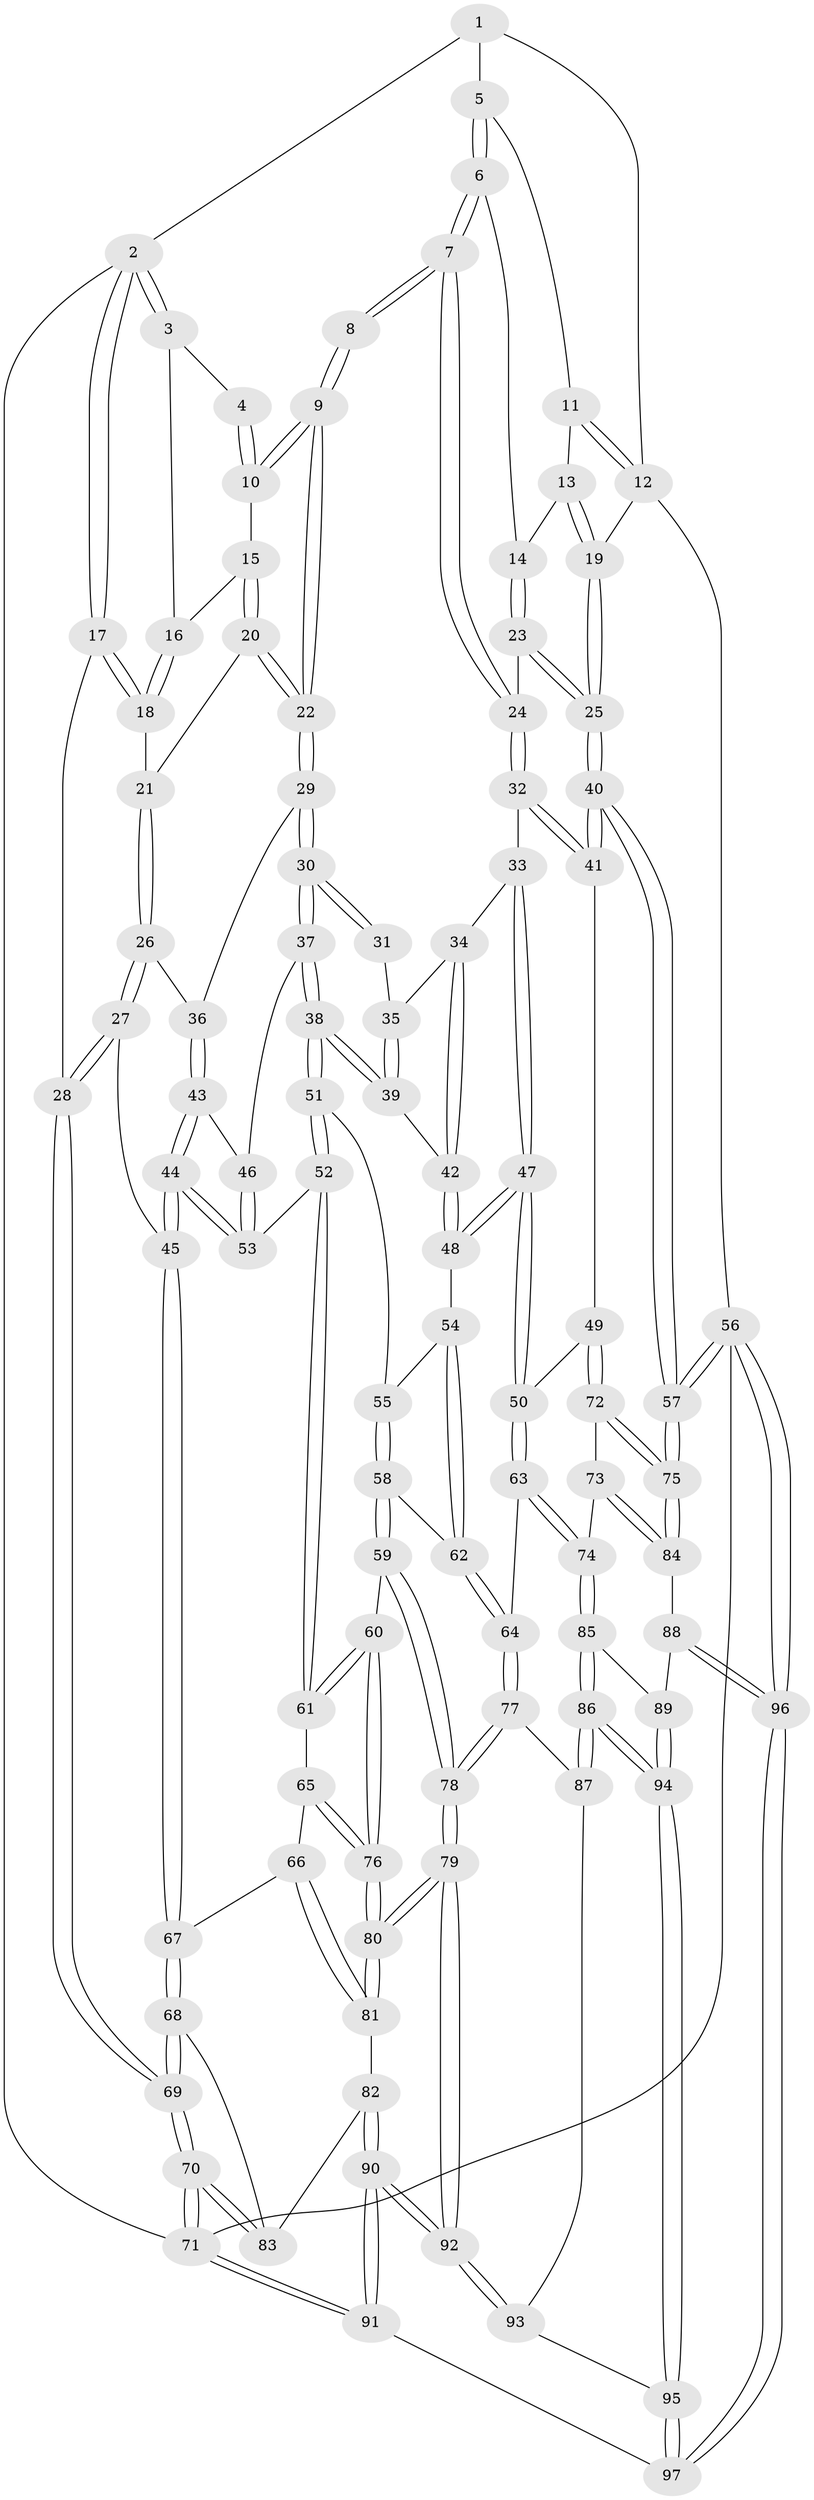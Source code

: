 // Generated by graph-tools (version 1.1) at 2025/51/03/09/25 03:51:06]
// undirected, 97 vertices, 239 edges
graph export_dot {
graph [start="1"]
  node [color=gray90,style=filled];
  1 [pos="+0.7057740269011308+0"];
  2 [pos="+0+0"];
  3 [pos="+0.21078313659860848+0"];
  4 [pos="+0.4434847314042363+0"];
  5 [pos="+0.7158299598287139+0"];
  6 [pos="+0.716762049383797+0"];
  7 [pos="+0.5717414720993571+0.24753583062173673"];
  8 [pos="+0.5684376711905057+0.24745087767820334"];
  9 [pos="+0.5035309134702768+0.185140007771814"];
  10 [pos="+0.4824526116914055+0.15981864888291245"];
  11 [pos="+0.9284119906240212+0.05480905246173561"];
  12 [pos="+1+0"];
  13 [pos="+0.9101302946522988+0.15929584429578053"];
  14 [pos="+0.8368586439304853+0.1855454316364559"];
  15 [pos="+0.2646468246789614+0.1413575263567476"];
  16 [pos="+0.20847506081343753+0"];
  17 [pos="+0+0.26876126146008383"];
  18 [pos="+0.008536619333007884+0.21170259999123234"];
  19 [pos="+1+0.1471138179679434"];
  20 [pos="+0.2465575721139463+0.2629401204870512"];
  21 [pos="+0.06971449789175527+0.23909535802329662"];
  22 [pos="+0.24803120963940925+0.2666491737134721"];
  23 [pos="+0.8165803020334389+0.24331036124956287"];
  24 [pos="+0.6645198460097601+0.3088649480875198"];
  25 [pos="+1+0.5232850678951296"];
  26 [pos="+0.08437881692113688+0.4039562689147604"];
  27 [pos="+0+0.4752764801452684"];
  28 [pos="+0+0.45949968368026894"];
  29 [pos="+0.26132045710361085+0.310092003259011"];
  30 [pos="+0.33775635041700247+0.3591959177235959"];
  31 [pos="+0.5204478121525176+0.2835615774420789"];
  32 [pos="+0.6670436695220529+0.3318146457130006"];
  33 [pos="+0.6604565659619771+0.3688346728616584"];
  34 [pos="+0.548564006919231+0.44349723647209877"];
  35 [pos="+0.5030793675024082+0.4207341440438744"];
  36 [pos="+0.18430476234201623+0.38635674860852076"];
  37 [pos="+0.3658394917514551+0.45919085213143884"];
  38 [pos="+0.40575899861364634+0.4994005634763411"];
  39 [pos="+0.4307430204943452+0.49265130027396586"];
  40 [pos="+1+0.5245425880819431"];
  41 [pos="+0.9612147340463099+0.5462089706564213"];
  42 [pos="+0.5340140927282602+0.5012040654761634"];
  43 [pos="+0.19071369318178139+0.5202224174465037"];
  44 [pos="+0.14579334929281051+0.5998350951932219"];
  45 [pos="+0.14236768212324266+0.6016937804026035"];
  46 [pos="+0.30470810876718923+0.49995523676967596"];
  47 [pos="+0.6734312818084062+0.5772863005120681"];
  48 [pos="+0.6287782321354578+0.5724738019000931"];
  49 [pos="+0.7387154810608939+0.6280586787058955"];
  50 [pos="+0.7208133725079034+0.6246003197395232"];
  51 [pos="+0.4117403848414462+0.5662628164924943"];
  52 [pos="+0.2993345295017118+0.6368221745501933"];
  53 [pos="+0.2673083351363755+0.6178219321136844"];
  54 [pos="+0.48226462093550543+0.6221279599362184"];
  55 [pos="+0.4335740800868064+0.5941727804204442"];
  56 [pos="+1+1"];
  57 [pos="+1+0.9320504900827197"];
  58 [pos="+0.36752685813761504+0.7465879997031138"];
  59 [pos="+0.34248943002366594+0.7550933091183886"];
  60 [pos="+0.3400528469365488+0.7547282676570776"];
  61 [pos="+0.31999252954393836+0.7424659462321915"];
  62 [pos="+0.5037717669808325+0.7547572219653439"];
  63 [pos="+0.59966191769623+0.7557138947298172"];
  64 [pos="+0.5397090856752729+0.7847290585189826"];
  65 [pos="+0.23468569474312886+0.7570794153318099"];
  66 [pos="+0.1451426132961919+0.7502691724246635"];
  67 [pos="+0.12007807128725378+0.7226773003832719"];
  68 [pos="+0+0.7556930760286562"];
  69 [pos="+0+0.7763393670273258"];
  70 [pos="+0+1"];
  71 [pos="+0+1"];
  72 [pos="+0.7442474384750056+0.6467748867172516"];
  73 [pos="+0.7669117287025594+0.799088810999859"];
  74 [pos="+0.7089912879059672+0.8672078494899057"];
  75 [pos="+0.955480379241435+0.8715218358093955"];
  76 [pos="+0.26715932706966694+0.9248504251844013"];
  77 [pos="+0.5295677273691929+0.8479988082927722"];
  78 [pos="+0.4152430045749521+0.9067365752383606"];
  79 [pos="+0.30494510359418175+1"];
  80 [pos="+0.2669069237788248+0.9259822441644562"];
  81 [pos="+0.1483247535554899+0.8166669628887996"];
  82 [pos="+0.11144655303548692+0.882873631161222"];
  83 [pos="+0.08213859818180434+0.8878891130343477"];
  84 [pos="+0.8780599045226325+0.8661484188805049"];
  85 [pos="+0.7079981092388556+0.8742847313913472"];
  86 [pos="+0.6043770183567273+0.9211418183639709"];
  87 [pos="+0.5474762237083372+0.873864326650002"];
  88 [pos="+0.7614846559213972+0.932801566695417"];
  89 [pos="+0.7448463305351996+0.9264885162292251"];
  90 [pos="+0.27196453789379044+1"];
  91 [pos="+0.27002625175489825+1"];
  92 [pos="+0.29615678087899133+1"];
  93 [pos="+0.5160720516004077+0.9659536859093444"];
  94 [pos="+0.6302716429549124+1"];
  95 [pos="+0.6284619078093266+1"];
  96 [pos="+1+1"];
  97 [pos="+0.6282848297589329+1"];
  1 -- 2;
  1 -- 5;
  1 -- 12;
  2 -- 3;
  2 -- 3;
  2 -- 17;
  2 -- 17;
  2 -- 71;
  3 -- 4;
  3 -- 16;
  4 -- 10;
  4 -- 10;
  5 -- 6;
  5 -- 6;
  5 -- 11;
  6 -- 7;
  6 -- 7;
  6 -- 14;
  7 -- 8;
  7 -- 8;
  7 -- 24;
  7 -- 24;
  8 -- 9;
  8 -- 9;
  9 -- 10;
  9 -- 10;
  9 -- 22;
  9 -- 22;
  10 -- 15;
  11 -- 12;
  11 -- 12;
  11 -- 13;
  12 -- 19;
  12 -- 56;
  13 -- 14;
  13 -- 19;
  13 -- 19;
  14 -- 23;
  14 -- 23;
  15 -- 16;
  15 -- 20;
  15 -- 20;
  16 -- 18;
  16 -- 18;
  17 -- 18;
  17 -- 18;
  17 -- 28;
  18 -- 21;
  19 -- 25;
  19 -- 25;
  20 -- 21;
  20 -- 22;
  20 -- 22;
  21 -- 26;
  21 -- 26;
  22 -- 29;
  22 -- 29;
  23 -- 24;
  23 -- 25;
  23 -- 25;
  24 -- 32;
  24 -- 32;
  25 -- 40;
  25 -- 40;
  26 -- 27;
  26 -- 27;
  26 -- 36;
  27 -- 28;
  27 -- 28;
  27 -- 45;
  28 -- 69;
  28 -- 69;
  29 -- 30;
  29 -- 30;
  29 -- 36;
  30 -- 31;
  30 -- 31;
  30 -- 37;
  30 -- 37;
  31 -- 35;
  32 -- 33;
  32 -- 41;
  32 -- 41;
  33 -- 34;
  33 -- 47;
  33 -- 47;
  34 -- 35;
  34 -- 42;
  34 -- 42;
  35 -- 39;
  35 -- 39;
  36 -- 43;
  36 -- 43;
  37 -- 38;
  37 -- 38;
  37 -- 46;
  38 -- 39;
  38 -- 39;
  38 -- 51;
  38 -- 51;
  39 -- 42;
  40 -- 41;
  40 -- 41;
  40 -- 57;
  40 -- 57;
  41 -- 49;
  42 -- 48;
  42 -- 48;
  43 -- 44;
  43 -- 44;
  43 -- 46;
  44 -- 45;
  44 -- 45;
  44 -- 53;
  44 -- 53;
  45 -- 67;
  45 -- 67;
  46 -- 53;
  46 -- 53;
  47 -- 48;
  47 -- 48;
  47 -- 50;
  47 -- 50;
  48 -- 54;
  49 -- 50;
  49 -- 72;
  49 -- 72;
  50 -- 63;
  50 -- 63;
  51 -- 52;
  51 -- 52;
  51 -- 55;
  52 -- 53;
  52 -- 61;
  52 -- 61;
  54 -- 55;
  54 -- 62;
  54 -- 62;
  55 -- 58;
  55 -- 58;
  56 -- 57;
  56 -- 57;
  56 -- 96;
  56 -- 96;
  56 -- 71;
  57 -- 75;
  57 -- 75;
  58 -- 59;
  58 -- 59;
  58 -- 62;
  59 -- 60;
  59 -- 78;
  59 -- 78;
  60 -- 61;
  60 -- 61;
  60 -- 76;
  60 -- 76;
  61 -- 65;
  62 -- 64;
  62 -- 64;
  63 -- 64;
  63 -- 74;
  63 -- 74;
  64 -- 77;
  64 -- 77;
  65 -- 66;
  65 -- 76;
  65 -- 76;
  66 -- 67;
  66 -- 81;
  66 -- 81;
  67 -- 68;
  67 -- 68;
  68 -- 69;
  68 -- 69;
  68 -- 83;
  69 -- 70;
  69 -- 70;
  70 -- 71;
  70 -- 71;
  70 -- 83;
  70 -- 83;
  71 -- 91;
  71 -- 91;
  72 -- 73;
  72 -- 75;
  72 -- 75;
  73 -- 74;
  73 -- 84;
  73 -- 84;
  74 -- 85;
  74 -- 85;
  75 -- 84;
  75 -- 84;
  76 -- 80;
  76 -- 80;
  77 -- 78;
  77 -- 78;
  77 -- 87;
  78 -- 79;
  78 -- 79;
  79 -- 80;
  79 -- 80;
  79 -- 92;
  79 -- 92;
  80 -- 81;
  80 -- 81;
  81 -- 82;
  82 -- 83;
  82 -- 90;
  82 -- 90;
  84 -- 88;
  85 -- 86;
  85 -- 86;
  85 -- 89;
  86 -- 87;
  86 -- 87;
  86 -- 94;
  86 -- 94;
  87 -- 93;
  88 -- 89;
  88 -- 96;
  88 -- 96;
  89 -- 94;
  89 -- 94;
  90 -- 91;
  90 -- 91;
  90 -- 92;
  90 -- 92;
  91 -- 97;
  92 -- 93;
  92 -- 93;
  93 -- 95;
  94 -- 95;
  94 -- 95;
  95 -- 97;
  95 -- 97;
  96 -- 97;
  96 -- 97;
}

